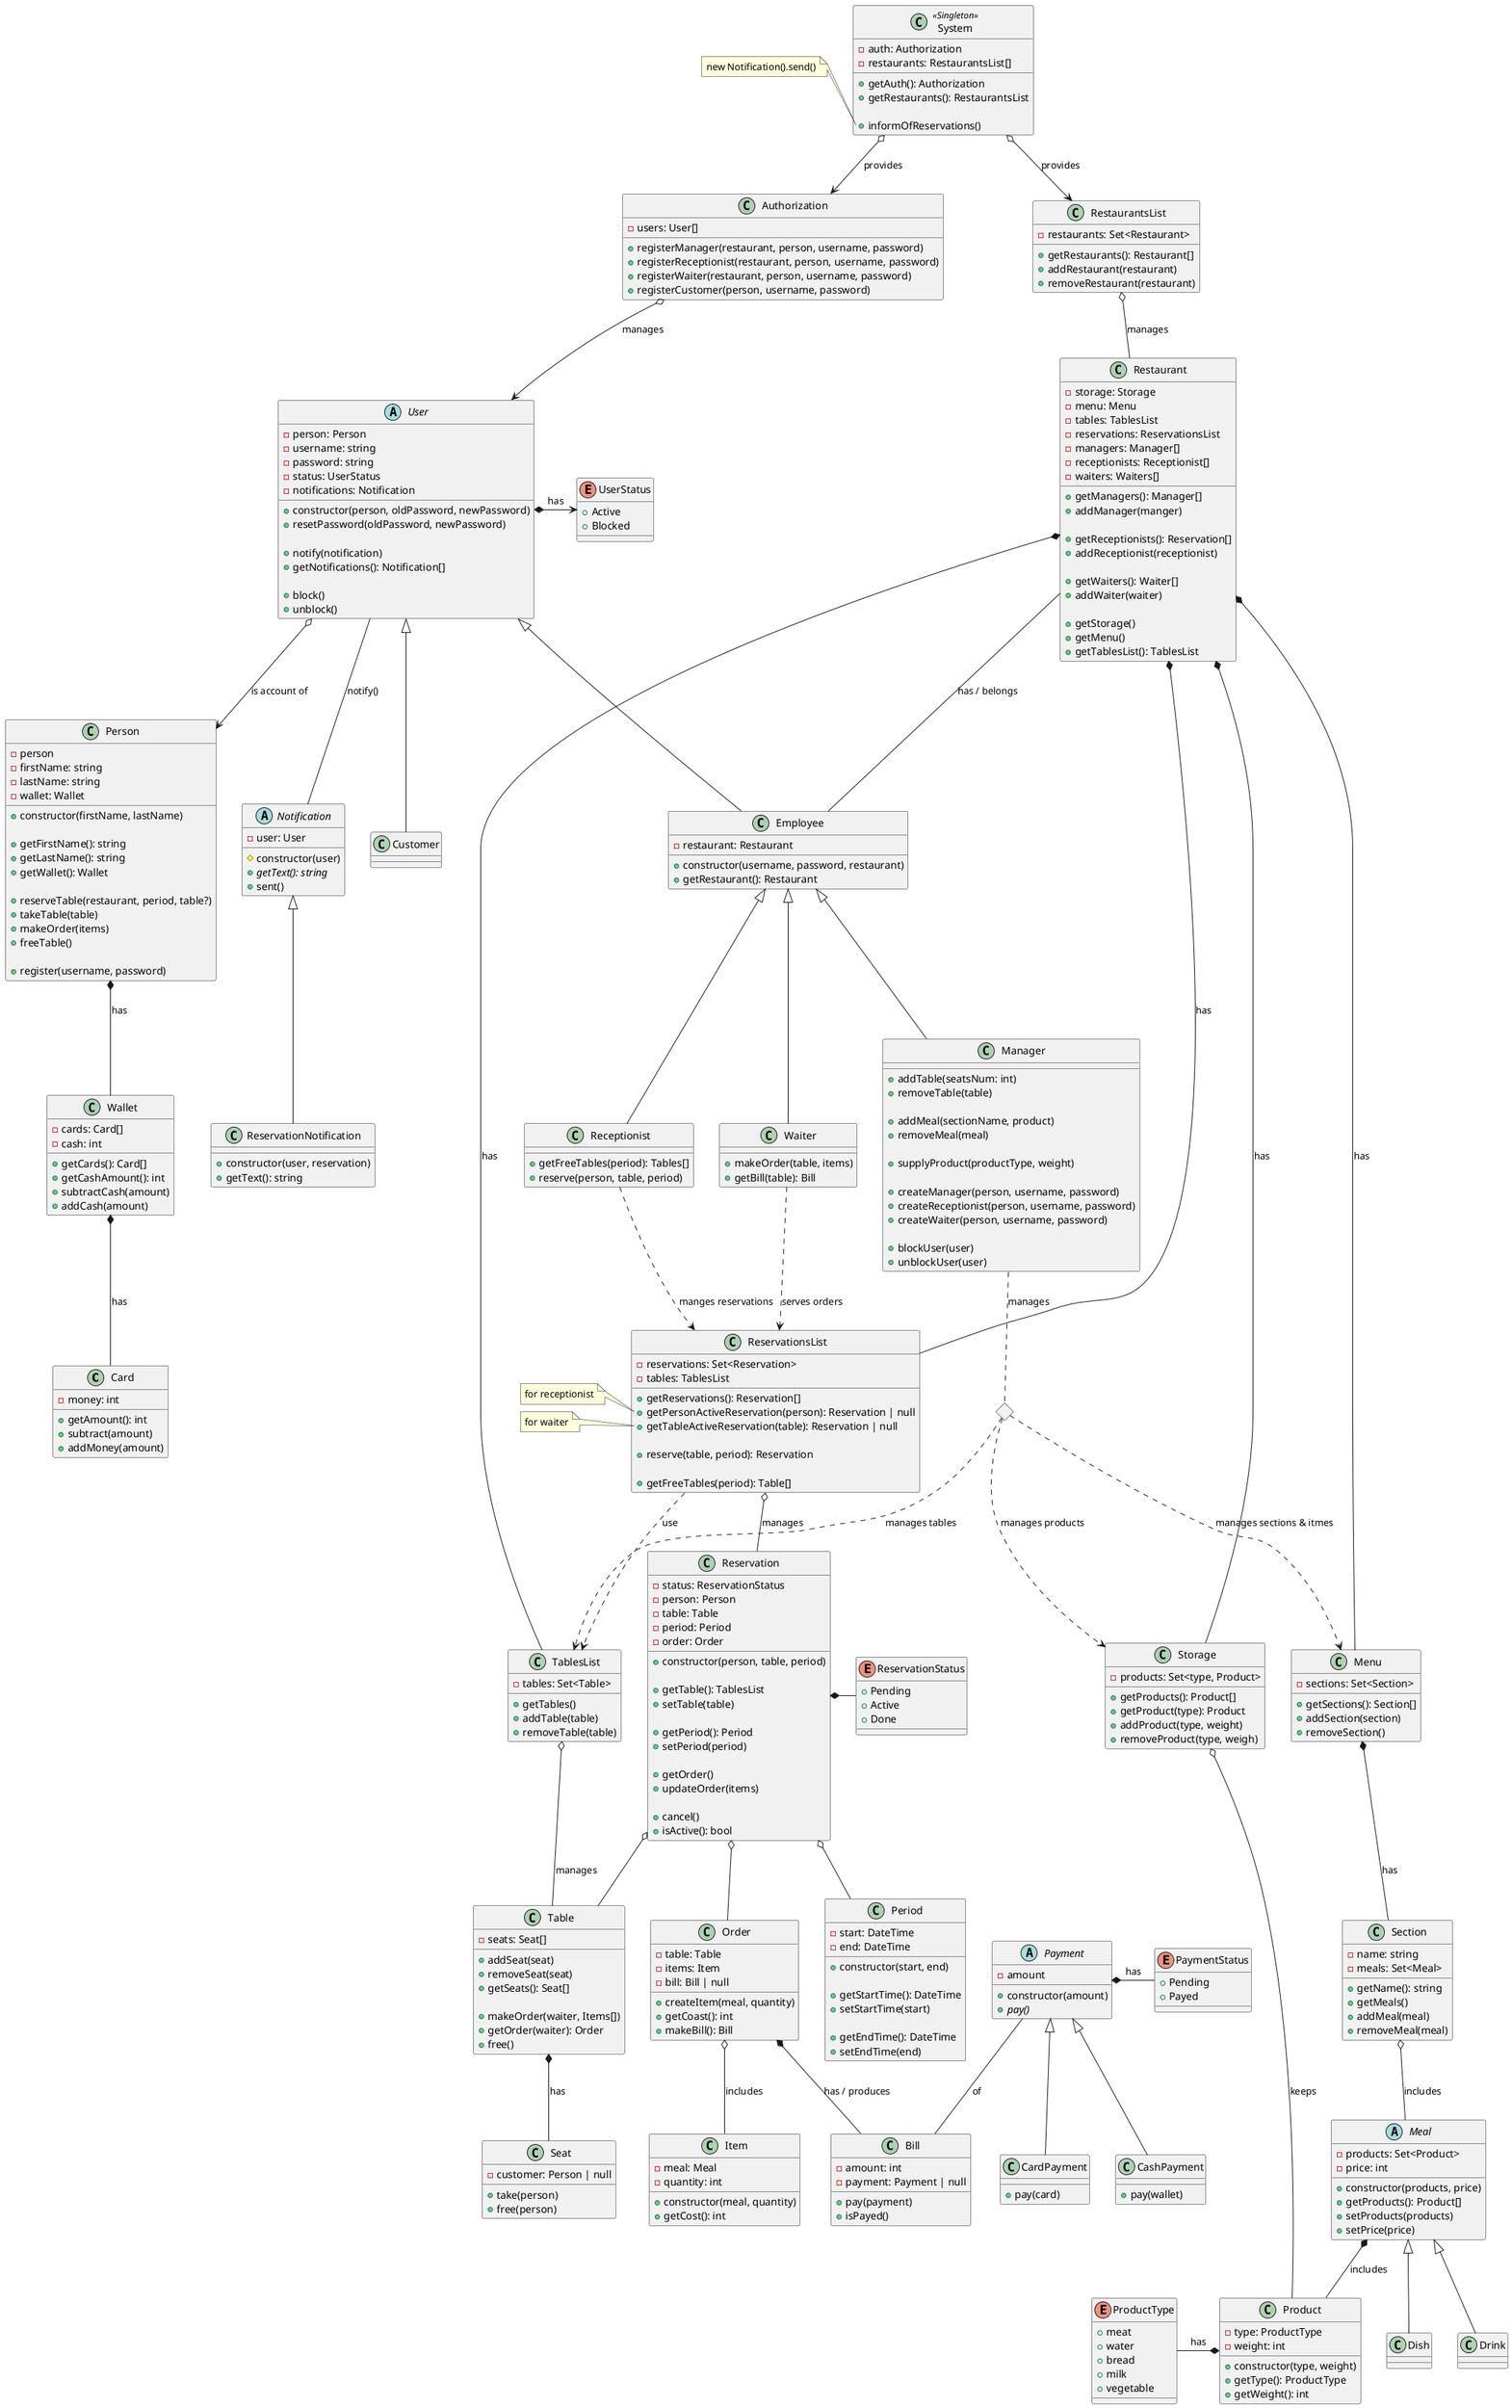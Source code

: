 @startuml
class Card {
    - money: int
    + getAmount(): int
    + subtract(amount)
    + addMoney(amount)
}

class Wallet {
    - cards: Card[]
    - cash: int
    + getCards(): Card[]
    + getCashAmount(): int
    + subtractCash(amount)
    + addCash(amount)
}
Wallet *-- Card: has

class Person {
    - person
    - firstName: string
    - lastName: string
    - wallet: Wallet
    + constructor(firstName, lastName)

    + getFirstName(): string
    + getLastName(): string
    + getWallet(): Wallet

    + reserveTable(restaurant, period, table?)
    + takeTable(table)
    + makeOrder(items)
    + freeTable()

    + register(username, password)
}
Person *-- Wallet: has

enum UserStatus {
    + Active
    + Blocked
}

abstract User {
    - person: Person
    - username: string
    - password: string
    - status: UserStatus
    - notifications: Notification
    + constructor(person, oldPassword, newPassword)
    + resetPassword(oldPassword, newPassword)

    + notify(notification)
    + getNotifications(): Notification[]

    + block()
    + unblock()
}
User o--> Person: is account of
User *-> UserStatus: has
User -- Notification: notify()

class Waiter extends Employee {
    + makeOrder(table, items)
    + getBill(table): Bill
}
Waiter ..> ReservationsList: serves orders

class Receptionist extends Employee {
    + getFreeTables(period): Tables[]
    + reserve(person, table, period)
}
Receptionist ..> ReservationsList: manges reservations

class Employee extends User {
    - restaurant: Restaurant
    + constructor(username, password, restaurant)
    + getRestaurant(): Restaurant
}

class Manager extends Employee {
    + addTable(seatsNum: int)
    + removeTable(table)

    + addMeal(sectionName, product)
    + removeMeal(meal)

    + supplyProduct(productType, weight)

    + createManager(person, username, password)
    + createReceptionist(person, username, password)
    + createWaiter(person, username, password)

    + blockUser(user)
    + unblockUser(user)
}
<> management
management ..> Storage: manages products
management ..> Menu: manages sections & itmes
management ..> TablesList: manages tables
Manager .. management: manages

class Customer extends User {
}

class Authorization {
    - users: User[]
    + registerManager(restaurant, person, username, password)
    + registerReceptionist(restaurant, person, username, password)
    + registerWaiter(restaurant, person, username, password)
    + registerCustomer(person, username, password)
}
Authorization o--> User: manages

abstract class Notification {
    - user: User
    # constructor(user)
    + {abstract} getText(): string
    + sent()
}

class ReservationNotification extends Notification {
    + constructor(user, reservation)
    + getText(): string
}

enum ProductType {
    + meat
    + water
    + bread
    + milk
    + vegetable
}

class Product {
    - type: ProductType
    - weight: int
    + constructor(type, weight)
    + getType(): ProductType
    + getWeight(): int
}
ProductType -* Product: has

class Storage {
    - products: Set<type, Product>
    + getProducts(): Product[]
    + getProduct(type): Product
    + addProduct(type, weight)
    + removeProduct(type, weigh)
}
Storage o-- Product: keeps

abstract Meal {
    - products: Set<Product>
    - price: int
    + constructor(products, price)
    + getProducts(): Product[]
    + setProducts(products)
    + setPrice(price)
}
Meal *-- Product: includes

class Dish extends Meal {
}

class Drink extends Meal {
}

class Section {
    - name: string
    - meals: Set<Meal>
    + getName(): string
    + getMeals()
    + addMeal(meal)
    + removeMeal(meal)
}
Section o-- Meal: includes

class Menu {
    - sections: Set<Section>
    + getSections(): Section[]
    + addSection(section)
    + removeSection()
}
Menu *-- Section: has

class Seat {
    - customer: Person | null
    + take(person)
    + free(person)
}

class Table {
    - seats: Seat[]
    + addSeat(seat)
    + removeSeat(seat)
    + getSeats(): Seat[]

    + makeOrder(waiter, Items[])
    + getOrder(waiter): Order
    + free()
}
Table *-- Seat: has

class TablesList {
    - tables: Set<Table>
    + getTables()
    + addTable(table)
    + removeTable(table)
}
TablesList o-- Table: manages

enum PaymentStatus {
    + Pending
    + Payed
}

abstract Payment {
    - amount
    + constructor(amount)
    + {abstract} pay()
}
Payment *- PaymentStatus: has
Payment -- Bill: of

class CardPayment extends Payment {
    + pay(card)
}

class CashPayment extends Payment {
    + pay(wallet)
}

class Item {
    - meal: Meal
    - quantity: int
    + constructor(meal, quantity)
    + getCost(): int
}

class Bill {
    - amount: int
    - payment: Payment | null
    + pay(payment)
    + isPayed()
}

class Order {
    - table: Table
    - items: Item
    - bill: Bill | null
    + createItem(meal, quantity)
    + getCoast(): int
    + makeBill(): Bill
}
Order o-- Item: includes
Order *-- Bill: has / produces

class Period {
    - start: DateTime
    - end: DateTime
    + constructor(start, end)

    + getStartTime(): DateTime
    + setStartTime(start)

    + getEndTime(): DateTime
    + setEndTime(end)
}

enum ReservationStatus {
    + Pending
    + Active
    + Done
}

class Reservation {
    - status: ReservationStatus
    - person: Person
    - table: Table
    - period: Period
    - order: Order
    + constructor(person, table, period)

    + getTable(): TablesList
    + setTable(table)

    + getPeriod(): Period
    + setPeriod(period)

    + getOrder()
    + updateOrder(items)

    + cancel()
    + isActive(): bool
}
Reservation *- ReservationStatus
Reservation o-- Table
Reservation o-- Period
Reservation o-- Order

class ReservationsList {
    - reservations: Set<Reservation>
    - tables: TablesList
    + getReservations(): Reservation[]
    + getPersonActiveReservation(person): Reservation | null
    + getTableActiveReservation(table): Reservation | null

    + reserve(table, period): Reservation

    + getFreeTables(period): Table[]
}
ReservationsList o-- Reservation: manages
ReservationsList ..> TablesList: use
note left of ReservationsList::getPersonActiveReservation
for receptionist
endnote
note left of ReservationsList::getTableActiveReservation
for waiter
endnote

class Restaurant {
    - storage: Storage
    - menu: Menu
    - tables: TablesList
    - reservations: ReservationsList
    - managers: Manager[]
    - receptionists: Receptionist[]
    - waiters: Waiters[]

    + getManagers(): Manager[]
    + addManager(manger)

    + getReceptionists(): Reservation[]
    + addReceptionist(receptionist)

    + getWaiters(): Waiter[]
    + addWaiter(waiter)

    + getStorage()
    + getMenu()
    + getTablesList(): TablesList
}
Restaurant -- Employee: has / belongs
Restaurant *-- Storage: has
Restaurant *-- Menu: has
Restaurant *-- TablesList: has
Restaurant *-- ReservationsList: has

class RestaurantsList {
    - restaurants: Set<Restaurant>
    + getRestaurants(): Restaurant[]
    + addRestaurant(restaurant)
    + removeRestaurant(restaurant)
}
RestaurantsList o-- Restaurant: manages

class System <<Singleton>> {
    - auth: Authorization
    - restaurants: RestaurantsList[]
    + getAuth(): Authorization
    + getRestaurants(): RestaurantsList

    + informOfReservations()
}
note left of System::inform
new Notification().send()
endnote
System o--> Authorization: provides
System o--> RestaurantsList: provides

'TODO
' - remove customer, send notifications as sms / email
' - address of restaurant
' - rename restaurant & branch
' - chef
'TODO: Scheduling, reports

@enduml
